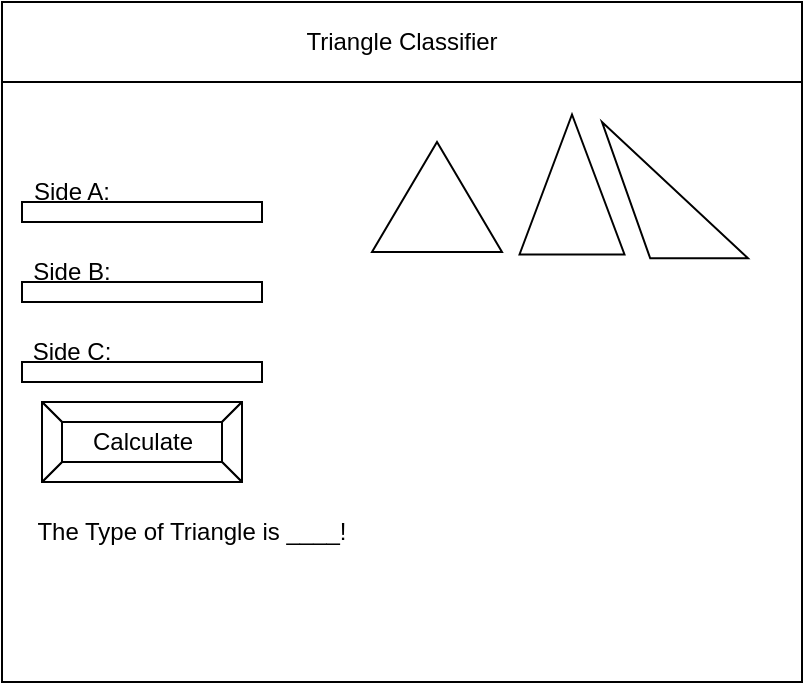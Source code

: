 <mxfile>
    <diagram id="pIaEtrtLPv3HG8r1JEND" name="Page-1">
        <mxGraphModel dx="525" dy="410" grid="1" gridSize="10" guides="1" tooltips="1" connect="1" arrows="1" fold="1" page="1" pageScale="1" pageWidth="850" pageHeight="1100" math="0" shadow="0">
            <root>
                <mxCell id="0"/>
                <mxCell id="1" parent="0"/>
                <mxCell id="2" value="" style="rounded=0;whiteSpace=wrap;html=1;" parent="1" vertex="1">
                    <mxGeometry x="80" y="120" width="400" height="300" as="geometry"/>
                </mxCell>
                <mxCell id="3" value="Triangle Classifier" style="rounded=0;whiteSpace=wrap;html=1;" parent="1" vertex="1">
                    <mxGeometry x="80" y="80" width="400" height="40" as="geometry"/>
                </mxCell>
                <mxCell id="6" value="Calculate" style="labelPosition=center;verticalLabelPosition=middle;align=center;html=1;shape=mxgraph.basic.button;dx=10;" parent="1" vertex="1">
                    <mxGeometry x="100" y="280" width="100" height="40" as="geometry"/>
                </mxCell>
                <mxCell id="7" value="" style="rounded=0;whiteSpace=wrap;html=1;" vertex="1" parent="1">
                    <mxGeometry x="90" y="180" width="120" height="10" as="geometry"/>
                </mxCell>
                <mxCell id="8" value="Side A:" style="text;html=1;strokeColor=none;fillColor=none;align=center;verticalAlign=middle;whiteSpace=wrap;rounded=0;" vertex="1" parent="1">
                    <mxGeometry x="90" y="170" width="50" height="10" as="geometry"/>
                </mxCell>
                <mxCell id="11" value="" style="rounded=0;whiteSpace=wrap;html=1;" vertex="1" parent="1">
                    <mxGeometry x="90" y="220" width="120" height="10" as="geometry"/>
                </mxCell>
                <mxCell id="12" value="Side B:" style="text;html=1;strokeColor=none;fillColor=none;align=center;verticalAlign=middle;whiteSpace=wrap;rounded=0;" vertex="1" parent="1">
                    <mxGeometry x="90" y="210" width="50" height="10" as="geometry"/>
                </mxCell>
                <mxCell id="13" value="" style="rounded=0;whiteSpace=wrap;html=1;" vertex="1" parent="1">
                    <mxGeometry x="90" y="260" width="120" height="10" as="geometry"/>
                </mxCell>
                <mxCell id="14" value="Side C:" style="text;html=1;strokeColor=none;fillColor=none;align=center;verticalAlign=middle;whiteSpace=wrap;rounded=0;" vertex="1" parent="1">
                    <mxGeometry x="90" y="250" width="50" height="10" as="geometry"/>
                </mxCell>
                <mxCell id="17" value="" style="triangle;whiteSpace=wrap;html=1;rotation=-90;" vertex="1" parent="1">
                    <mxGeometry x="270" y="145" width="55" height="65" as="geometry"/>
                </mxCell>
                <mxCell id="18" value="" style="triangle;whiteSpace=wrap;html=1;rotation=-90;" vertex="1" parent="1">
                    <mxGeometry x="330" y="145" width="70" height="52.5" as="geometry"/>
                </mxCell>
                <mxCell id="20" value="" style="verticalLabelPosition=bottom;verticalAlign=top;html=1;shape=mxgraph.basic.obtuse_triangle;dx=0.33;" vertex="1" parent="1">
                    <mxGeometry x="380" y="140" width="73" height="68.13" as="geometry"/>
                </mxCell>
                <mxCell id="23" value="The Type of Triangle is ____!" style="text;html=1;strokeColor=none;fillColor=none;align=center;verticalAlign=middle;whiteSpace=wrap;rounded=0;" vertex="1" parent="1">
                    <mxGeometry x="90" y="330" width="170" height="30" as="geometry"/>
                </mxCell>
            </root>
        </mxGraphModel>
    </diagram>
</mxfile>